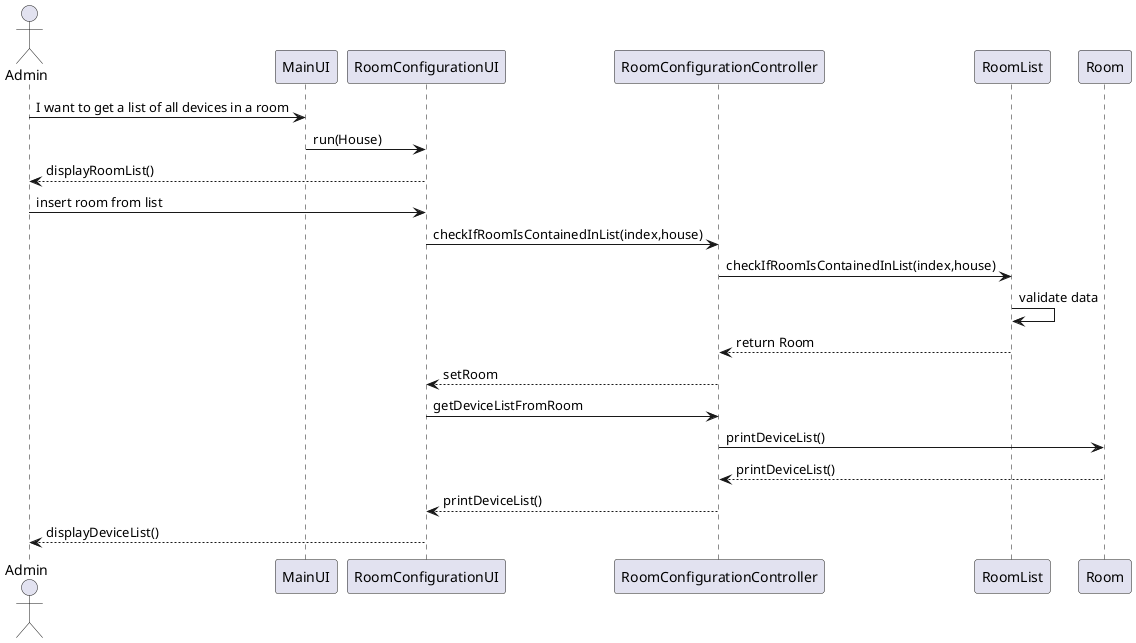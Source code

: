 @startuml
actor Admin
Admin -> MainUI: I want to get a list of all devices in a room
MainUI -> RoomConfigurationUI: run(House)
RoomConfigurationUI --> Admin: displayRoomList()
Admin ->RoomConfigurationUI: insert room from list
RoomConfigurationUI->RoomConfigurationController: checkIfRoomIsContainedInList(index,house)
RoomConfigurationController->RoomList:checkIfRoomIsContainedInList(index,house)
RoomList->RoomList:validate data
RoomList-->RoomConfigurationController:return Room
RoomConfigurationController-->RoomConfigurationUI: setRoom
RoomConfigurationUI->RoomConfigurationController: getDeviceListFromRoom
RoomConfigurationController->Room: printDeviceList()
Room-->RoomConfigurationController:printDeviceList()
RoomConfigurationController-->RoomConfigurationUI:printDeviceList()
RoomConfigurationUI-->Admin:displayDeviceList()
@enduml